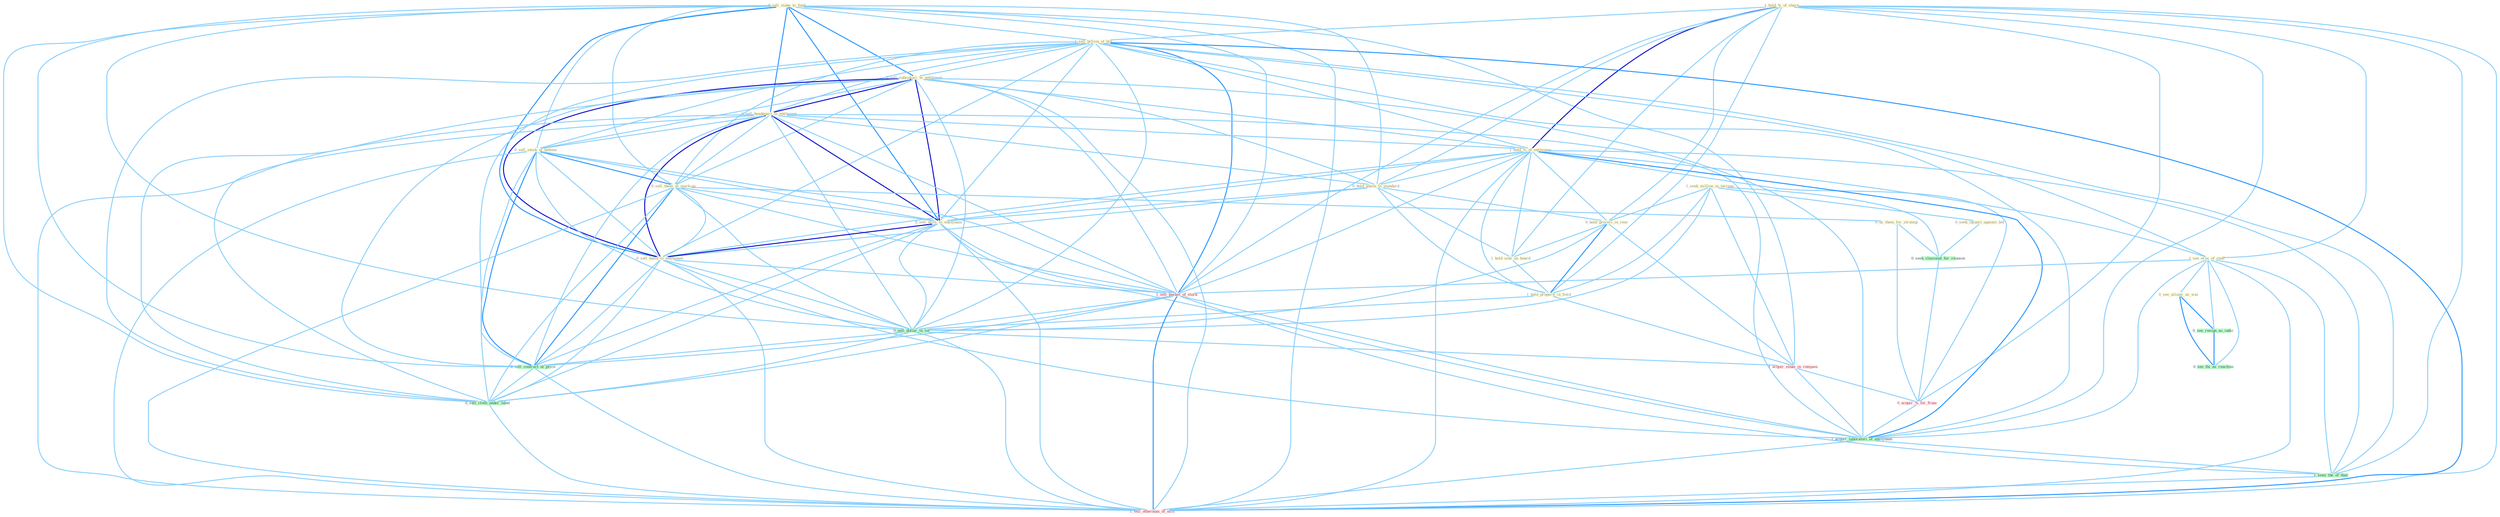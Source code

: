 Graph G{ 
    node
    [shape=polygon,style=filled,width=.5,height=.06,color="#BDFCC9",fixedsize=true,fontsize=4,
    fontcolor="#2f4f4f"];
    {node
    [color="#ffffe0", fontcolor="#8b7d6b"] "1_seek_million_in_increas " "0_sell_stake_to_fund " "1_hold_%_of_share " "1_sell_billion_of_bill " "0_sell_subsidiari_to_entitynam " "0_sell_headquart_to_entitynam " "1_hold_%_of_entitynam " "0_sell_stock_at_bottom " "0_sell_them_at_mark-up " "1_see_eros_of_staff " "0_seek_injunct_against_bid " "0_hold_anyon_to_standard " "0_us_them_for_strategi " "0_hold_groceri_in_rear " "0_sell_divis_to_entitynam " "0_sell_build_to_entitynam " "1_hold_seat_on_board " "1_hold_properti_in_field " "0_see_allianc_as_wai "}
{node [color="#fff0f5", fontcolor="#b22222"] "1_sell_basket_of_stock " "1_acquir_stake_in_compani " "0_acquir_%_for_franc " "1_sell_othernum_of_offic "}
edge [color="#B0E2FF"];

	"1_seek_million_in_increas " -- "0_seek_injunct_against_bid " [w="1", color="#87cefa" ];
	"1_seek_million_in_increas " -- "0_hold_groceri_in_rear " [w="1", color="#87cefa" ];
	"1_seek_million_in_increas " -- "1_hold_properti_in_field " [w="1", color="#87cefa" ];
	"1_seek_million_in_increas " -- "0_seek_classmat_for_reunion " [w="1", color="#87cefa" ];
	"1_seek_million_in_increas " -- "0_sell_dollar_in_lot " [w="1", color="#87cefa" ];
	"1_seek_million_in_increas " -- "1_acquir_stake_in_compani " [w="1", color="#87cefa" ];
	"0_sell_stake_to_fund " -- "1_sell_billion_of_bill " [w="1", color="#87cefa" ];
	"0_sell_stake_to_fund " -- "0_sell_subsidiari_to_entitynam " [w="2", color="#1e90ff" , len=0.8];
	"0_sell_stake_to_fund " -- "0_sell_headquart_to_entitynam " [w="2", color="#1e90ff" , len=0.8];
	"0_sell_stake_to_fund " -- "0_sell_stock_at_bottom " [w="1", color="#87cefa" ];
	"0_sell_stake_to_fund " -- "0_sell_them_at_mark-up " [w="1", color="#87cefa" ];
	"0_sell_stake_to_fund " -- "0_hold_anyon_to_standard " [w="1", color="#87cefa" ];
	"0_sell_stake_to_fund " -- "0_sell_divis_to_entitynam " [w="2", color="#1e90ff" , len=0.8];
	"0_sell_stake_to_fund " -- "0_sell_build_to_entitynam " [w="2", color="#1e90ff" , len=0.8];
	"0_sell_stake_to_fund " -- "1_sell_basket_of_stock " [w="1", color="#87cefa" ];
	"0_sell_stake_to_fund " -- "0_sell_dollar_in_lot " [w="1", color="#87cefa" ];
	"0_sell_stake_to_fund " -- "1_acquir_stake_in_compani " [w="1", color="#87cefa" ];
	"0_sell_stake_to_fund " -- "0_sell_contract_at_price " [w="1", color="#87cefa" ];
	"0_sell_stake_to_fund " -- "0_sell_cloth_under_label " [w="1", color="#87cefa" ];
	"0_sell_stake_to_fund " -- "1_sell_othernum_of_offic " [w="1", color="#87cefa" ];
	"1_hold_%_of_share " -- "1_sell_billion_of_bill " [w="1", color="#87cefa" ];
	"1_hold_%_of_share " -- "1_hold_%_of_entitynam " [w="3", color="#0000cd" , len=0.6];
	"1_hold_%_of_share " -- "1_see_eros_of_staff " [w="1", color="#87cefa" ];
	"1_hold_%_of_share " -- "0_hold_anyon_to_standard " [w="1", color="#87cefa" ];
	"1_hold_%_of_share " -- "0_hold_groceri_in_rear " [w="1", color="#87cefa" ];
	"1_hold_%_of_share " -- "1_hold_seat_on_board " [w="1", color="#87cefa" ];
	"1_hold_%_of_share " -- "1_hold_properti_in_field " [w="1", color="#87cefa" ];
	"1_hold_%_of_share " -- "1_sell_basket_of_stock " [w="1", color="#87cefa" ];
	"1_hold_%_of_share " -- "0_acquir_%_for_franc " [w="1", color="#87cefa" ];
	"1_hold_%_of_share " -- "1_acquir_laboratori_of_entitynam " [w="1", color="#87cefa" ];
	"1_hold_%_of_share " -- "1_seen_the_of_that " [w="1", color="#87cefa" ];
	"1_hold_%_of_share " -- "1_sell_othernum_of_offic " [w="1", color="#87cefa" ];
	"1_sell_billion_of_bill " -- "0_sell_subsidiari_to_entitynam " [w="1", color="#87cefa" ];
	"1_sell_billion_of_bill " -- "0_sell_headquart_to_entitynam " [w="1", color="#87cefa" ];
	"1_sell_billion_of_bill " -- "1_hold_%_of_entitynam " [w="1", color="#87cefa" ];
	"1_sell_billion_of_bill " -- "0_sell_stock_at_bottom " [w="1", color="#87cefa" ];
	"1_sell_billion_of_bill " -- "0_sell_them_at_mark-up " [w="1", color="#87cefa" ];
	"1_sell_billion_of_bill " -- "1_see_eros_of_staff " [w="1", color="#87cefa" ];
	"1_sell_billion_of_bill " -- "0_sell_divis_to_entitynam " [w="1", color="#87cefa" ];
	"1_sell_billion_of_bill " -- "0_sell_build_to_entitynam " [w="1", color="#87cefa" ];
	"1_sell_billion_of_bill " -- "1_sell_basket_of_stock " [w="2", color="#1e90ff" , len=0.8];
	"1_sell_billion_of_bill " -- "0_sell_dollar_in_lot " [w="1", color="#87cefa" ];
	"1_sell_billion_of_bill " -- "0_sell_contract_at_price " [w="1", color="#87cefa" ];
	"1_sell_billion_of_bill " -- "1_acquir_laboratori_of_entitynam " [w="1", color="#87cefa" ];
	"1_sell_billion_of_bill " -- "0_sell_cloth_under_label " [w="1", color="#87cefa" ];
	"1_sell_billion_of_bill " -- "1_seen_the_of_that " [w="1", color="#87cefa" ];
	"1_sell_billion_of_bill " -- "1_sell_othernum_of_offic " [w="2", color="#1e90ff" , len=0.8];
	"0_sell_subsidiari_to_entitynam " -- "0_sell_headquart_to_entitynam " [w="3", color="#0000cd" , len=0.6];
	"0_sell_subsidiari_to_entitynam " -- "1_hold_%_of_entitynam " [w="1", color="#87cefa" ];
	"0_sell_subsidiari_to_entitynam " -- "0_sell_stock_at_bottom " [w="1", color="#87cefa" ];
	"0_sell_subsidiari_to_entitynam " -- "0_sell_them_at_mark-up " [w="1", color="#87cefa" ];
	"0_sell_subsidiari_to_entitynam " -- "0_hold_anyon_to_standard " [w="1", color="#87cefa" ];
	"0_sell_subsidiari_to_entitynam " -- "0_sell_divis_to_entitynam " [w="3", color="#0000cd" , len=0.6];
	"0_sell_subsidiari_to_entitynam " -- "0_sell_build_to_entitynam " [w="3", color="#0000cd" , len=0.6];
	"0_sell_subsidiari_to_entitynam " -- "1_sell_basket_of_stock " [w="1", color="#87cefa" ];
	"0_sell_subsidiari_to_entitynam " -- "0_sell_dollar_in_lot " [w="1", color="#87cefa" ];
	"0_sell_subsidiari_to_entitynam " -- "0_sell_contract_at_price " [w="1", color="#87cefa" ];
	"0_sell_subsidiari_to_entitynam " -- "1_acquir_laboratori_of_entitynam " [w="1", color="#87cefa" ];
	"0_sell_subsidiari_to_entitynam " -- "0_sell_cloth_under_label " [w="1", color="#87cefa" ];
	"0_sell_subsidiari_to_entitynam " -- "1_sell_othernum_of_offic " [w="1", color="#87cefa" ];
	"0_sell_headquart_to_entitynam " -- "1_hold_%_of_entitynam " [w="1", color="#87cefa" ];
	"0_sell_headquart_to_entitynam " -- "0_sell_stock_at_bottom " [w="1", color="#87cefa" ];
	"0_sell_headquart_to_entitynam " -- "0_sell_them_at_mark-up " [w="1", color="#87cefa" ];
	"0_sell_headquart_to_entitynam " -- "0_hold_anyon_to_standard " [w="1", color="#87cefa" ];
	"0_sell_headquart_to_entitynam " -- "0_sell_divis_to_entitynam " [w="3", color="#0000cd" , len=0.6];
	"0_sell_headquart_to_entitynam " -- "0_sell_build_to_entitynam " [w="3", color="#0000cd" , len=0.6];
	"0_sell_headquart_to_entitynam " -- "1_sell_basket_of_stock " [w="1", color="#87cefa" ];
	"0_sell_headquart_to_entitynam " -- "0_sell_dollar_in_lot " [w="1", color="#87cefa" ];
	"0_sell_headquart_to_entitynam " -- "0_sell_contract_at_price " [w="1", color="#87cefa" ];
	"0_sell_headquart_to_entitynam " -- "1_acquir_laboratori_of_entitynam " [w="1", color="#87cefa" ];
	"0_sell_headquart_to_entitynam " -- "0_sell_cloth_under_label " [w="1", color="#87cefa" ];
	"0_sell_headquart_to_entitynam " -- "1_sell_othernum_of_offic " [w="1", color="#87cefa" ];
	"1_hold_%_of_entitynam " -- "1_see_eros_of_staff " [w="1", color="#87cefa" ];
	"1_hold_%_of_entitynam " -- "0_hold_anyon_to_standard " [w="1", color="#87cefa" ];
	"1_hold_%_of_entitynam " -- "0_hold_groceri_in_rear " [w="1", color="#87cefa" ];
	"1_hold_%_of_entitynam " -- "0_sell_divis_to_entitynam " [w="1", color="#87cefa" ];
	"1_hold_%_of_entitynam " -- "0_sell_build_to_entitynam " [w="1", color="#87cefa" ];
	"1_hold_%_of_entitynam " -- "1_hold_seat_on_board " [w="1", color="#87cefa" ];
	"1_hold_%_of_entitynam " -- "1_hold_properti_in_field " [w="1", color="#87cefa" ];
	"1_hold_%_of_entitynam " -- "1_sell_basket_of_stock " [w="1", color="#87cefa" ];
	"1_hold_%_of_entitynam " -- "0_acquir_%_for_franc " [w="1", color="#87cefa" ];
	"1_hold_%_of_entitynam " -- "1_acquir_laboratori_of_entitynam " [w="2", color="#1e90ff" , len=0.8];
	"1_hold_%_of_entitynam " -- "1_seen_the_of_that " [w="1", color="#87cefa" ];
	"1_hold_%_of_entitynam " -- "1_sell_othernum_of_offic " [w="1", color="#87cefa" ];
	"0_sell_stock_at_bottom " -- "0_sell_them_at_mark-up " [w="2", color="#1e90ff" , len=0.8];
	"0_sell_stock_at_bottom " -- "0_sell_divis_to_entitynam " [w="1", color="#87cefa" ];
	"0_sell_stock_at_bottom " -- "0_sell_build_to_entitynam " [w="1", color="#87cefa" ];
	"0_sell_stock_at_bottom " -- "1_sell_basket_of_stock " [w="1", color="#87cefa" ];
	"0_sell_stock_at_bottom " -- "0_sell_dollar_in_lot " [w="1", color="#87cefa" ];
	"0_sell_stock_at_bottom " -- "0_sell_contract_at_price " [w="2", color="#1e90ff" , len=0.8];
	"0_sell_stock_at_bottom " -- "0_sell_cloth_under_label " [w="1", color="#87cefa" ];
	"0_sell_stock_at_bottom " -- "1_sell_othernum_of_offic " [w="1", color="#87cefa" ];
	"0_sell_them_at_mark-up " -- "0_us_them_for_strategi " [w="1", color="#87cefa" ];
	"0_sell_them_at_mark-up " -- "0_sell_divis_to_entitynam " [w="1", color="#87cefa" ];
	"0_sell_them_at_mark-up " -- "0_sell_build_to_entitynam " [w="1", color="#87cefa" ];
	"0_sell_them_at_mark-up " -- "1_sell_basket_of_stock " [w="1", color="#87cefa" ];
	"0_sell_them_at_mark-up " -- "0_sell_dollar_in_lot " [w="1", color="#87cefa" ];
	"0_sell_them_at_mark-up " -- "0_sell_contract_at_price " [w="2", color="#1e90ff" , len=0.8];
	"0_sell_them_at_mark-up " -- "0_sell_cloth_under_label " [w="1", color="#87cefa" ];
	"0_sell_them_at_mark-up " -- "1_sell_othernum_of_offic " [w="1", color="#87cefa" ];
	"1_see_eros_of_staff " -- "0_see_allianc_as_wai " [w="1", color="#87cefa" ];
	"1_see_eros_of_staff " -- "1_sell_basket_of_stock " [w="1", color="#87cefa" ];
	"1_see_eros_of_staff " -- "0_see_resign_as_indic " [w="1", color="#87cefa" ];
	"1_see_eros_of_staff " -- "1_acquir_laboratori_of_entitynam " [w="1", color="#87cefa" ];
	"1_see_eros_of_staff " -- "1_seen_the_of_that " [w="1", color="#87cefa" ];
	"1_see_eros_of_staff " -- "1_sell_othernum_of_offic " [w="1", color="#87cefa" ];
	"1_see_eros_of_staff " -- "0_see_thi_as_reaction " [w="1", color="#87cefa" ];
	"0_seek_injunct_against_bid " -- "0_seek_classmat_for_reunion " [w="1", color="#87cefa" ];
	"0_hold_anyon_to_standard " -- "0_hold_groceri_in_rear " [w="1", color="#87cefa" ];
	"0_hold_anyon_to_standard " -- "0_sell_divis_to_entitynam " [w="1", color="#87cefa" ];
	"0_hold_anyon_to_standard " -- "0_sell_build_to_entitynam " [w="1", color="#87cefa" ];
	"0_hold_anyon_to_standard " -- "1_hold_seat_on_board " [w="1", color="#87cefa" ];
	"0_hold_anyon_to_standard " -- "1_hold_properti_in_field " [w="1", color="#87cefa" ];
	"0_us_them_for_strategi " -- "0_seek_classmat_for_reunion " [w="1", color="#87cefa" ];
	"0_us_them_for_strategi " -- "0_acquir_%_for_franc " [w="1", color="#87cefa" ];
	"0_hold_groceri_in_rear " -- "1_hold_seat_on_board " [w="1", color="#87cefa" ];
	"0_hold_groceri_in_rear " -- "1_hold_properti_in_field " [w="2", color="#1e90ff" , len=0.8];
	"0_hold_groceri_in_rear " -- "0_sell_dollar_in_lot " [w="1", color="#87cefa" ];
	"0_hold_groceri_in_rear " -- "1_acquir_stake_in_compani " [w="1", color="#87cefa" ];
	"0_sell_divis_to_entitynam " -- "0_sell_build_to_entitynam " [w="3", color="#0000cd" , len=0.6];
	"0_sell_divis_to_entitynam " -- "1_sell_basket_of_stock " [w="1", color="#87cefa" ];
	"0_sell_divis_to_entitynam " -- "0_sell_dollar_in_lot " [w="1", color="#87cefa" ];
	"0_sell_divis_to_entitynam " -- "0_sell_contract_at_price " [w="1", color="#87cefa" ];
	"0_sell_divis_to_entitynam " -- "1_acquir_laboratori_of_entitynam " [w="1", color="#87cefa" ];
	"0_sell_divis_to_entitynam " -- "0_sell_cloth_under_label " [w="1", color="#87cefa" ];
	"0_sell_divis_to_entitynam " -- "1_sell_othernum_of_offic " [w="1", color="#87cefa" ];
	"0_sell_build_to_entitynam " -- "1_sell_basket_of_stock " [w="1", color="#87cefa" ];
	"0_sell_build_to_entitynam " -- "0_sell_dollar_in_lot " [w="1", color="#87cefa" ];
	"0_sell_build_to_entitynam " -- "0_sell_contract_at_price " [w="1", color="#87cefa" ];
	"0_sell_build_to_entitynam " -- "1_acquir_laboratori_of_entitynam " [w="1", color="#87cefa" ];
	"0_sell_build_to_entitynam " -- "0_sell_cloth_under_label " [w="1", color="#87cefa" ];
	"0_sell_build_to_entitynam " -- "1_sell_othernum_of_offic " [w="1", color="#87cefa" ];
	"1_hold_seat_on_board " -- "1_hold_properti_in_field " [w="1", color="#87cefa" ];
	"1_hold_properti_in_field " -- "0_sell_dollar_in_lot " [w="1", color="#87cefa" ];
	"1_hold_properti_in_field " -- "1_acquir_stake_in_compani " [w="1", color="#87cefa" ];
	"0_see_allianc_as_wai " -- "0_see_resign_as_indic " [w="2", color="#1e90ff" , len=0.8];
	"0_see_allianc_as_wai " -- "0_see_thi_as_reaction " [w="2", color="#1e90ff" , len=0.8];
	"0_seek_classmat_for_reunion " -- "0_acquir_%_for_franc " [w="1", color="#87cefa" ];
	"1_sell_basket_of_stock " -- "0_sell_dollar_in_lot " [w="1", color="#87cefa" ];
	"1_sell_basket_of_stock " -- "0_sell_contract_at_price " [w="1", color="#87cefa" ];
	"1_sell_basket_of_stock " -- "1_acquir_laboratori_of_entitynam " [w="1", color="#87cefa" ];
	"1_sell_basket_of_stock " -- "0_sell_cloth_under_label " [w="1", color="#87cefa" ];
	"1_sell_basket_of_stock " -- "1_seen_the_of_that " [w="1", color="#87cefa" ];
	"1_sell_basket_of_stock " -- "1_sell_othernum_of_offic " [w="2", color="#1e90ff" , len=0.8];
	"0_sell_dollar_in_lot " -- "1_acquir_stake_in_compani " [w="1", color="#87cefa" ];
	"0_sell_dollar_in_lot " -- "0_sell_contract_at_price " [w="1", color="#87cefa" ];
	"0_sell_dollar_in_lot " -- "0_sell_cloth_under_label " [w="1", color="#87cefa" ];
	"0_sell_dollar_in_lot " -- "1_sell_othernum_of_offic " [w="1", color="#87cefa" ];
	"0_see_resign_as_indic " -- "0_see_thi_as_reaction " [w="2", color="#1e90ff" , len=0.8];
	"1_acquir_stake_in_compani " -- "0_acquir_%_for_franc " [w="1", color="#87cefa" ];
	"1_acquir_stake_in_compani " -- "1_acquir_laboratori_of_entitynam " [w="1", color="#87cefa" ];
	"0_acquir_%_for_franc " -- "1_acquir_laboratori_of_entitynam " [w="1", color="#87cefa" ];
	"0_sell_contract_at_price " -- "0_sell_cloth_under_label " [w="1", color="#87cefa" ];
	"0_sell_contract_at_price " -- "1_sell_othernum_of_offic " [w="1", color="#87cefa" ];
	"1_acquir_laboratori_of_entitynam " -- "1_seen_the_of_that " [w="1", color="#87cefa" ];
	"1_acquir_laboratori_of_entitynam " -- "1_sell_othernum_of_offic " [w="1", color="#87cefa" ];
	"0_sell_cloth_under_label " -- "1_sell_othernum_of_offic " [w="1", color="#87cefa" ];
	"1_seen_the_of_that " -- "1_sell_othernum_of_offic " [w="1", color="#87cefa" ];
}